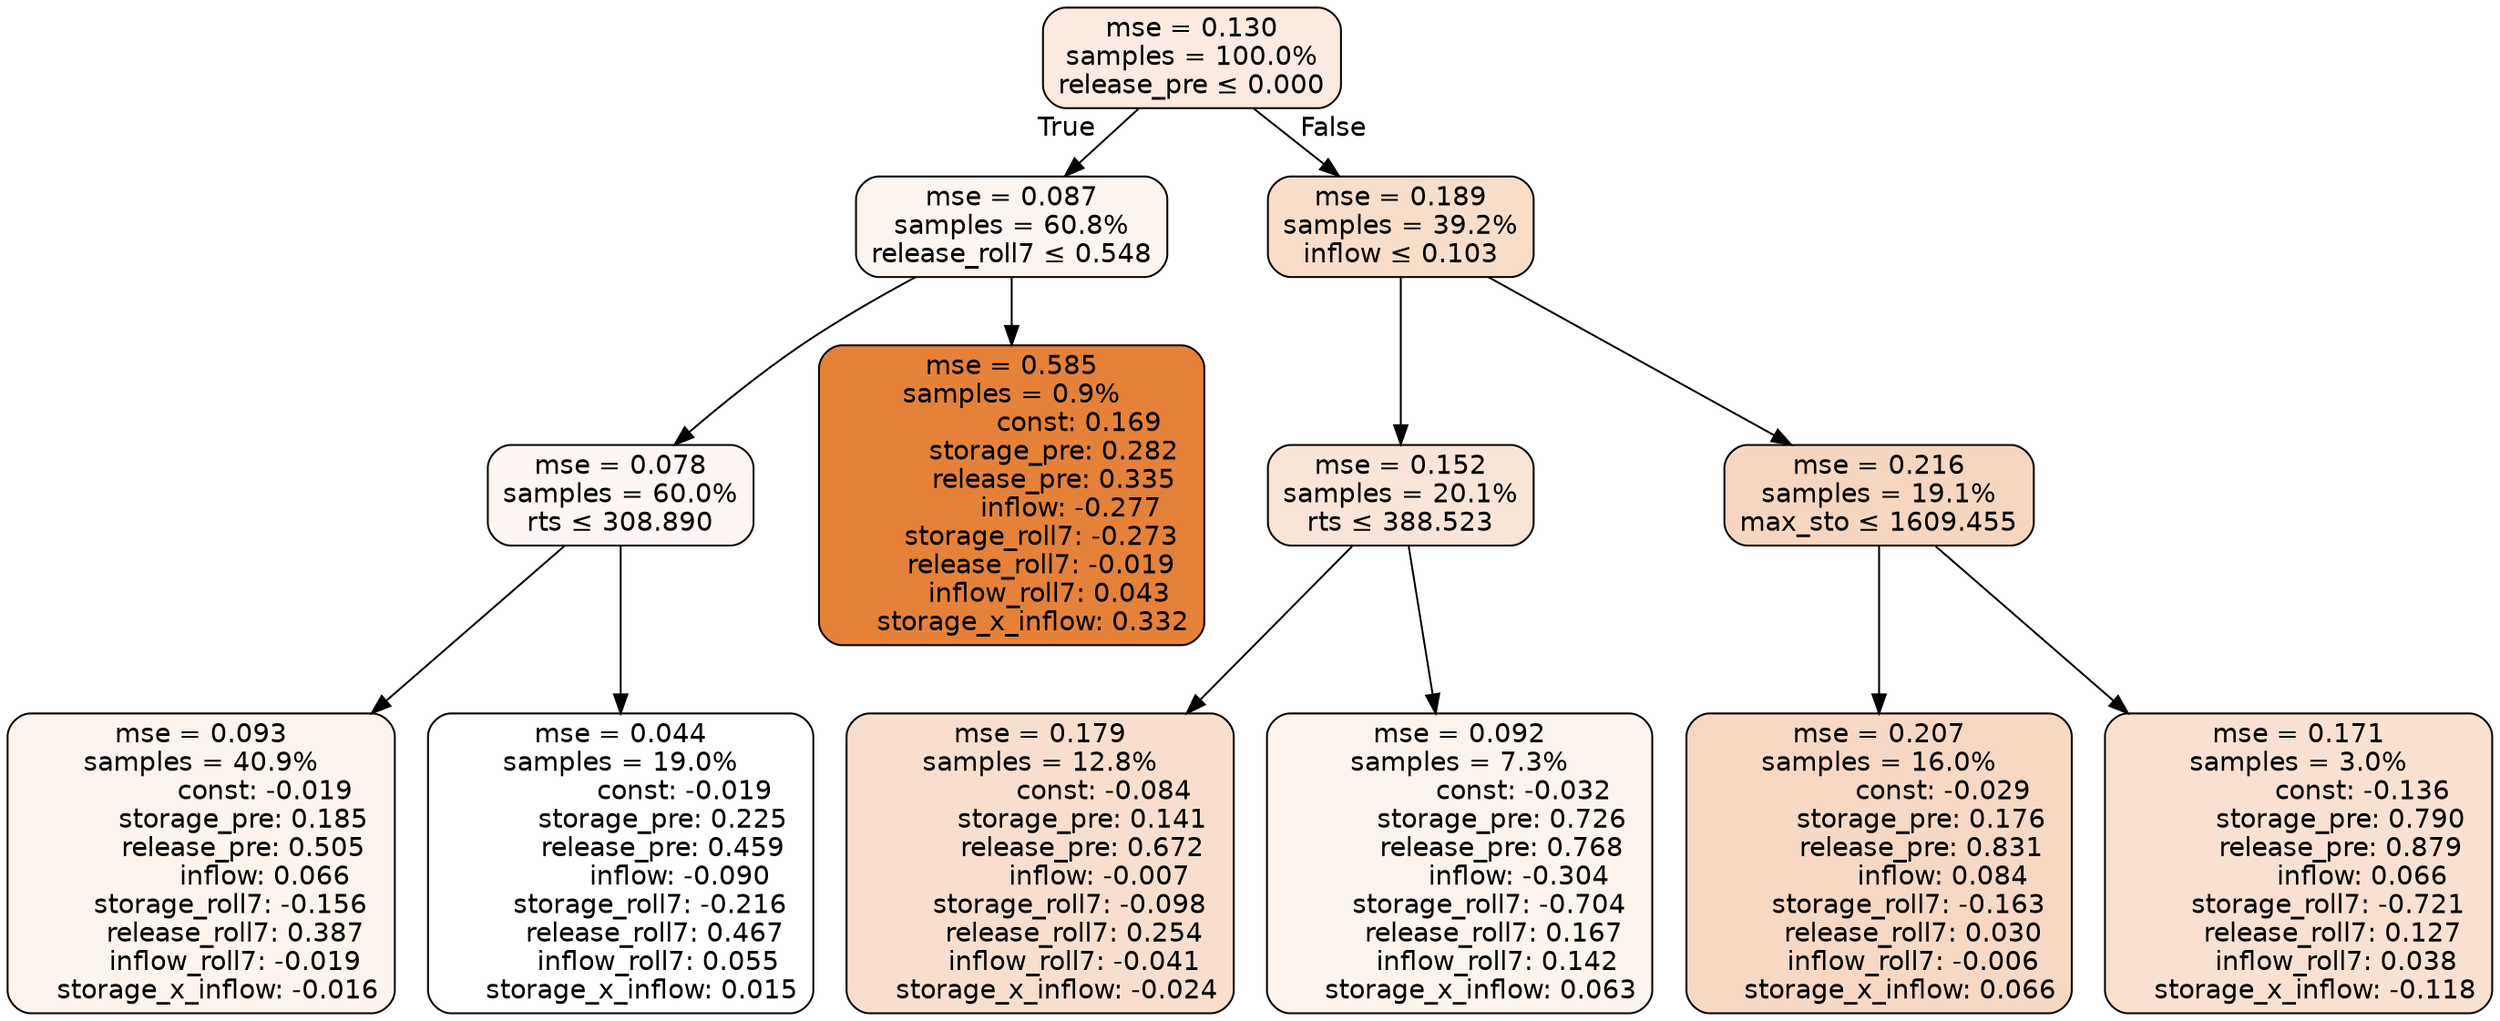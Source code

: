 digraph tree {
bgcolor="transparent"
node [shape=rectangle, style="filled, rounded", color="black", fontname=helvetica] ;
edge [fontname=helvetica] ;
	"0" [label="mse = 0.130
samples = 100.0%
release_pre &le; 0.000", fillcolor="#faeadf"]
	"1" [label="mse = 0.087
samples = 60.8%
release_roll7 &le; 0.548", fillcolor="#fcf4ef"]
	"2" [label="mse = 0.078
samples = 60.0%
rts &le; 308.890", fillcolor="#fdf6f2"]
	"3" [label="mse = 0.093
samples = 40.9%
               const: -0.019
          storage_pre: 0.185
          release_pre: 0.505
               inflow: 0.066
       storage_roll7: -0.156
        release_roll7: 0.387
        inflow_roll7: -0.019
    storage_x_inflow: -0.016", fillcolor="#fcf3ec"]
	"4" [label="mse = 0.044
samples = 19.0%
               const: -0.019
          storage_pre: 0.225
          release_pre: 0.459
              inflow: -0.090
       storage_roll7: -0.216
        release_roll7: 0.467
         inflow_roll7: 0.055
     storage_x_inflow: 0.015", fillcolor="#ffffff"]
	"5" [label="mse = 0.585
samples = 0.9%
                const: 0.169
          storage_pre: 0.282
          release_pre: 0.335
              inflow: -0.277
       storage_roll7: -0.273
       release_roll7: -0.019
         inflow_roll7: 0.043
     storage_x_inflow: 0.332", fillcolor="#e58139"]
	"6" [label="mse = 0.189
samples = 39.2%
inflow &le; 0.103", fillcolor="#f8ddc9"]
	"7" [label="mse = 0.152
samples = 20.1%
rts &le; 388.523", fillcolor="#f9e5d7"]
	"8" [label="mse = 0.179
samples = 12.8%
               const: -0.084
          storage_pre: 0.141
          release_pre: 0.672
              inflow: -0.007
       storage_roll7: -0.098
        release_roll7: 0.254
        inflow_roll7: -0.041
    storage_x_inflow: -0.024", fillcolor="#f8dfcd"]
	"9" [label="mse = 0.092
samples = 7.3%
               const: -0.032
          storage_pre: 0.726
          release_pre: 0.768
              inflow: -0.304
       storage_roll7: -0.704
        release_roll7: 0.167
         inflow_roll7: 0.142
     storage_x_inflow: 0.063", fillcolor="#fcf3ed"]
	"10" [label="mse = 0.216
samples = 19.1%
max_sto &le; 1609.455", fillcolor="#f6d6bf"]
	"11" [label="mse = 0.207
samples = 16.0%
               const: -0.029
          storage_pre: 0.176
          release_pre: 0.831
               inflow: 0.084
       storage_roll7: -0.163
        release_roll7: 0.030
        inflow_roll7: -0.006
     storage_x_inflow: 0.066", fillcolor="#f7d8c3"]
	"12" [label="mse = 0.171
samples = 3.0%
               const: -0.136
          storage_pre: 0.790
          release_pre: 0.879
               inflow: 0.066
       storage_roll7: -0.721
        release_roll7: 0.127
         inflow_roll7: 0.038
    storage_x_inflow: -0.118", fillcolor="#f8e1d0"]

	"0" -> "1" [labeldistance=2.5, labelangle=45, headlabel="True"]
	"1" -> "2"
	"2" -> "3"
	"2" -> "4"
	"1" -> "5"
	"0" -> "6" [labeldistance=2.5, labelangle=-45, headlabel="False"]
	"6" -> "7"
	"7" -> "8"
	"7" -> "9"
	"6" -> "10"
	"10" -> "11"
	"10" -> "12"
}